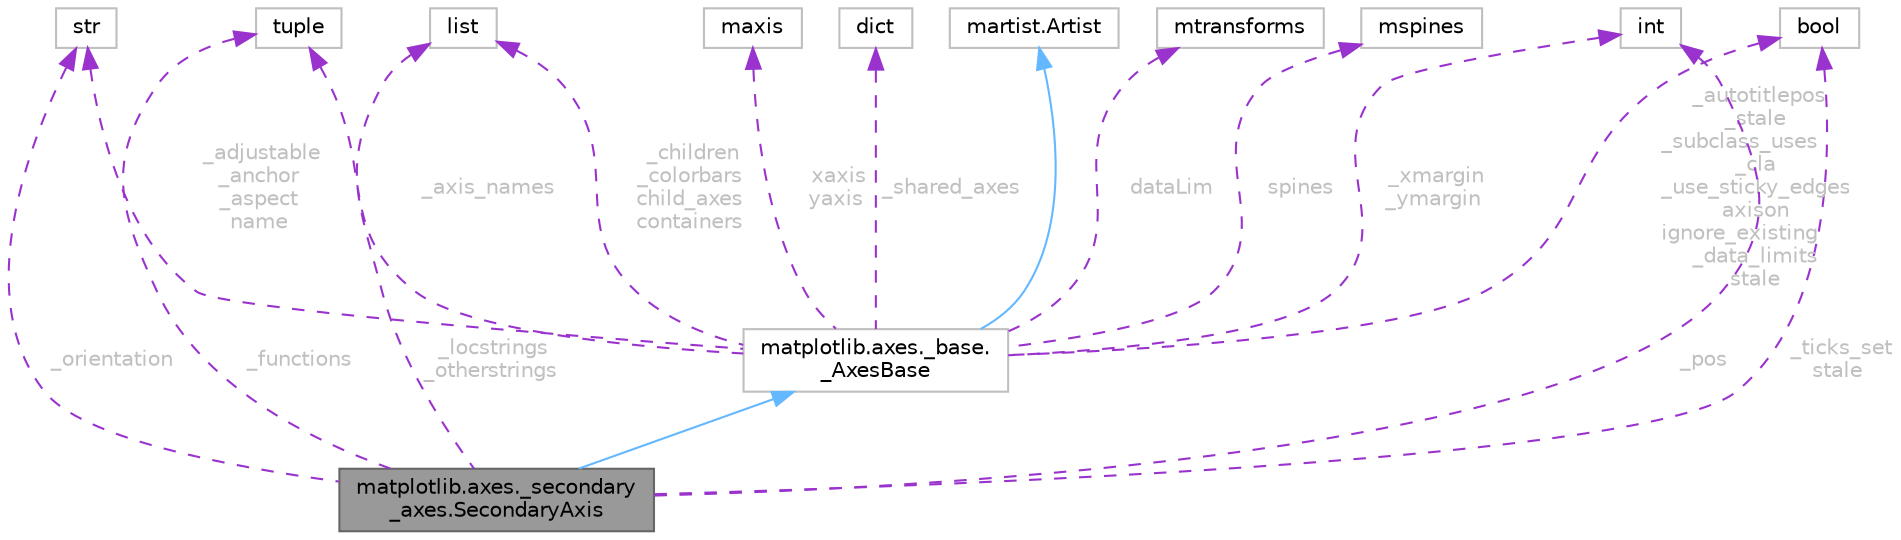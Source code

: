 digraph "matplotlib.axes._secondary_axes.SecondaryAxis"
{
 // LATEX_PDF_SIZE
  bgcolor="transparent";
  edge [fontname=Helvetica,fontsize=10,labelfontname=Helvetica,labelfontsize=10];
  node [fontname=Helvetica,fontsize=10,shape=box,height=0.2,width=0.4];
  Node1 [id="Node000001",label="matplotlib.axes._secondary\l_axes.SecondaryAxis",height=0.2,width=0.4,color="gray40", fillcolor="grey60", style="filled", fontcolor="black",tooltip=" "];
  Node2 -> Node1 [id="edge17_Node000001_Node000002",dir="back",color="steelblue1",style="solid",tooltip=" "];
  Node2 [id="Node000002",label="matplotlib.axes._base.\l_AxesBase",height=0.2,width=0.4,color="grey75", fillcolor="white", style="filled",URL="$dd/d28/classmatplotlib_1_1axes_1_1__base_1_1__AxesBase.html",tooltip=" "];
  Node3 -> Node2 [id="edge18_Node000002_Node000003",dir="back",color="steelblue1",style="solid",tooltip=" "];
  Node3 [id="Node000003",label="martist.Artist",height=0.2,width=0.4,color="grey75", fillcolor="white", style="filled",tooltip=" "];
  Node4 -> Node2 [id="edge19_Node000002_Node000004",dir="back",color="darkorchid3",style="dashed",tooltip=" ",label=" _adjustable\n_anchor\n_aspect\nname",fontcolor="grey" ];
  Node4 [id="Node000004",label="str",height=0.2,width=0.4,color="grey75", fillcolor="white", style="filled",tooltip=" "];
  Node5 -> Node2 [id="edge20_Node000002_Node000005",dir="back",color="darkorchid3",style="dashed",tooltip=" ",label=" _axis_names",fontcolor="grey" ];
  Node5 [id="Node000005",label="tuple",height=0.2,width=0.4,color="grey75", fillcolor="white", style="filled",tooltip=" "];
  Node6 -> Node2 [id="edge21_Node000002_Node000006",dir="back",color="darkorchid3",style="dashed",tooltip=" ",label=" _shared_axes",fontcolor="grey" ];
  Node6 [id="Node000006",label="dict",height=0.2,width=0.4,color="grey75", fillcolor="white", style="filled",tooltip=" "];
  Node7 -> Node2 [id="edge22_Node000002_Node000007",dir="back",color="darkorchid3",style="dashed",tooltip=" ",label=" _autotitlepos\n_stale\n_subclass_uses\l_cla\n_use_sticky_edges\naxison\nignore_existing\l_data_limits\nstale",fontcolor="grey" ];
  Node7 [id="Node000007",label="bool",height=0.2,width=0.4,color="grey75", fillcolor="white", style="filled",tooltip=" "];
  Node8 -> Node2 [id="edge23_Node000002_Node000008",dir="back",color="darkorchid3",style="dashed",tooltip=" ",label=" dataLim",fontcolor="grey" ];
  Node8 [id="Node000008",label="mtransforms",height=0.2,width=0.4,color="grey75", fillcolor="white", style="filled",tooltip=" "];
  Node9 -> Node2 [id="edge24_Node000002_Node000009",dir="back",color="darkorchid3",style="dashed",tooltip=" ",label=" spines",fontcolor="grey" ];
  Node9 [id="Node000009",label="mspines",height=0.2,width=0.4,color="grey75", fillcolor="white", style="filled",tooltip=" "];
  Node10 -> Node2 [id="edge25_Node000002_Node000010",dir="back",color="darkorchid3",style="dashed",tooltip=" ",label=" xaxis\nyaxis",fontcolor="grey" ];
  Node10 [id="Node000010",label="maxis",height=0.2,width=0.4,color="grey75", fillcolor="white", style="filled",tooltip=" "];
  Node11 -> Node2 [id="edge26_Node000002_Node000011",dir="back",color="darkorchid3",style="dashed",tooltip=" ",label=" _children\n_colorbars\nchild_axes\ncontainers",fontcolor="grey" ];
  Node11 [id="Node000011",label="list",height=0.2,width=0.4,color="grey75", fillcolor="white", style="filled",tooltip=" "];
  Node12 -> Node2 [id="edge27_Node000002_Node000012",dir="back",color="darkorchid3",style="dashed",tooltip=" ",label=" _xmargin\n_ymargin",fontcolor="grey" ];
  Node12 [id="Node000012",label="int",height=0.2,width=0.4,color="grey75", fillcolor="white", style="filled",tooltip=" "];
  Node5 -> Node1 [id="edge28_Node000001_Node000005",dir="back",color="darkorchid3",style="dashed",tooltip=" ",label=" _functions",fontcolor="grey" ];
  Node4 -> Node1 [id="edge29_Node000001_Node000004",dir="back",color="darkorchid3",style="dashed",tooltip=" ",label=" _orientation",fontcolor="grey" ];
  Node7 -> Node1 [id="edge30_Node000001_Node000007",dir="back",color="darkorchid3",style="dashed",tooltip=" ",label=" _ticks_set\nstale",fontcolor="grey" ];
  Node11 -> Node1 [id="edge31_Node000001_Node000011",dir="back",color="darkorchid3",style="dashed",tooltip=" ",label=" _locstrings\n_otherstrings",fontcolor="grey" ];
  Node12 -> Node1 [id="edge32_Node000001_Node000012",dir="back",color="darkorchid3",style="dashed",tooltip=" ",label=" _pos",fontcolor="grey" ];
}
